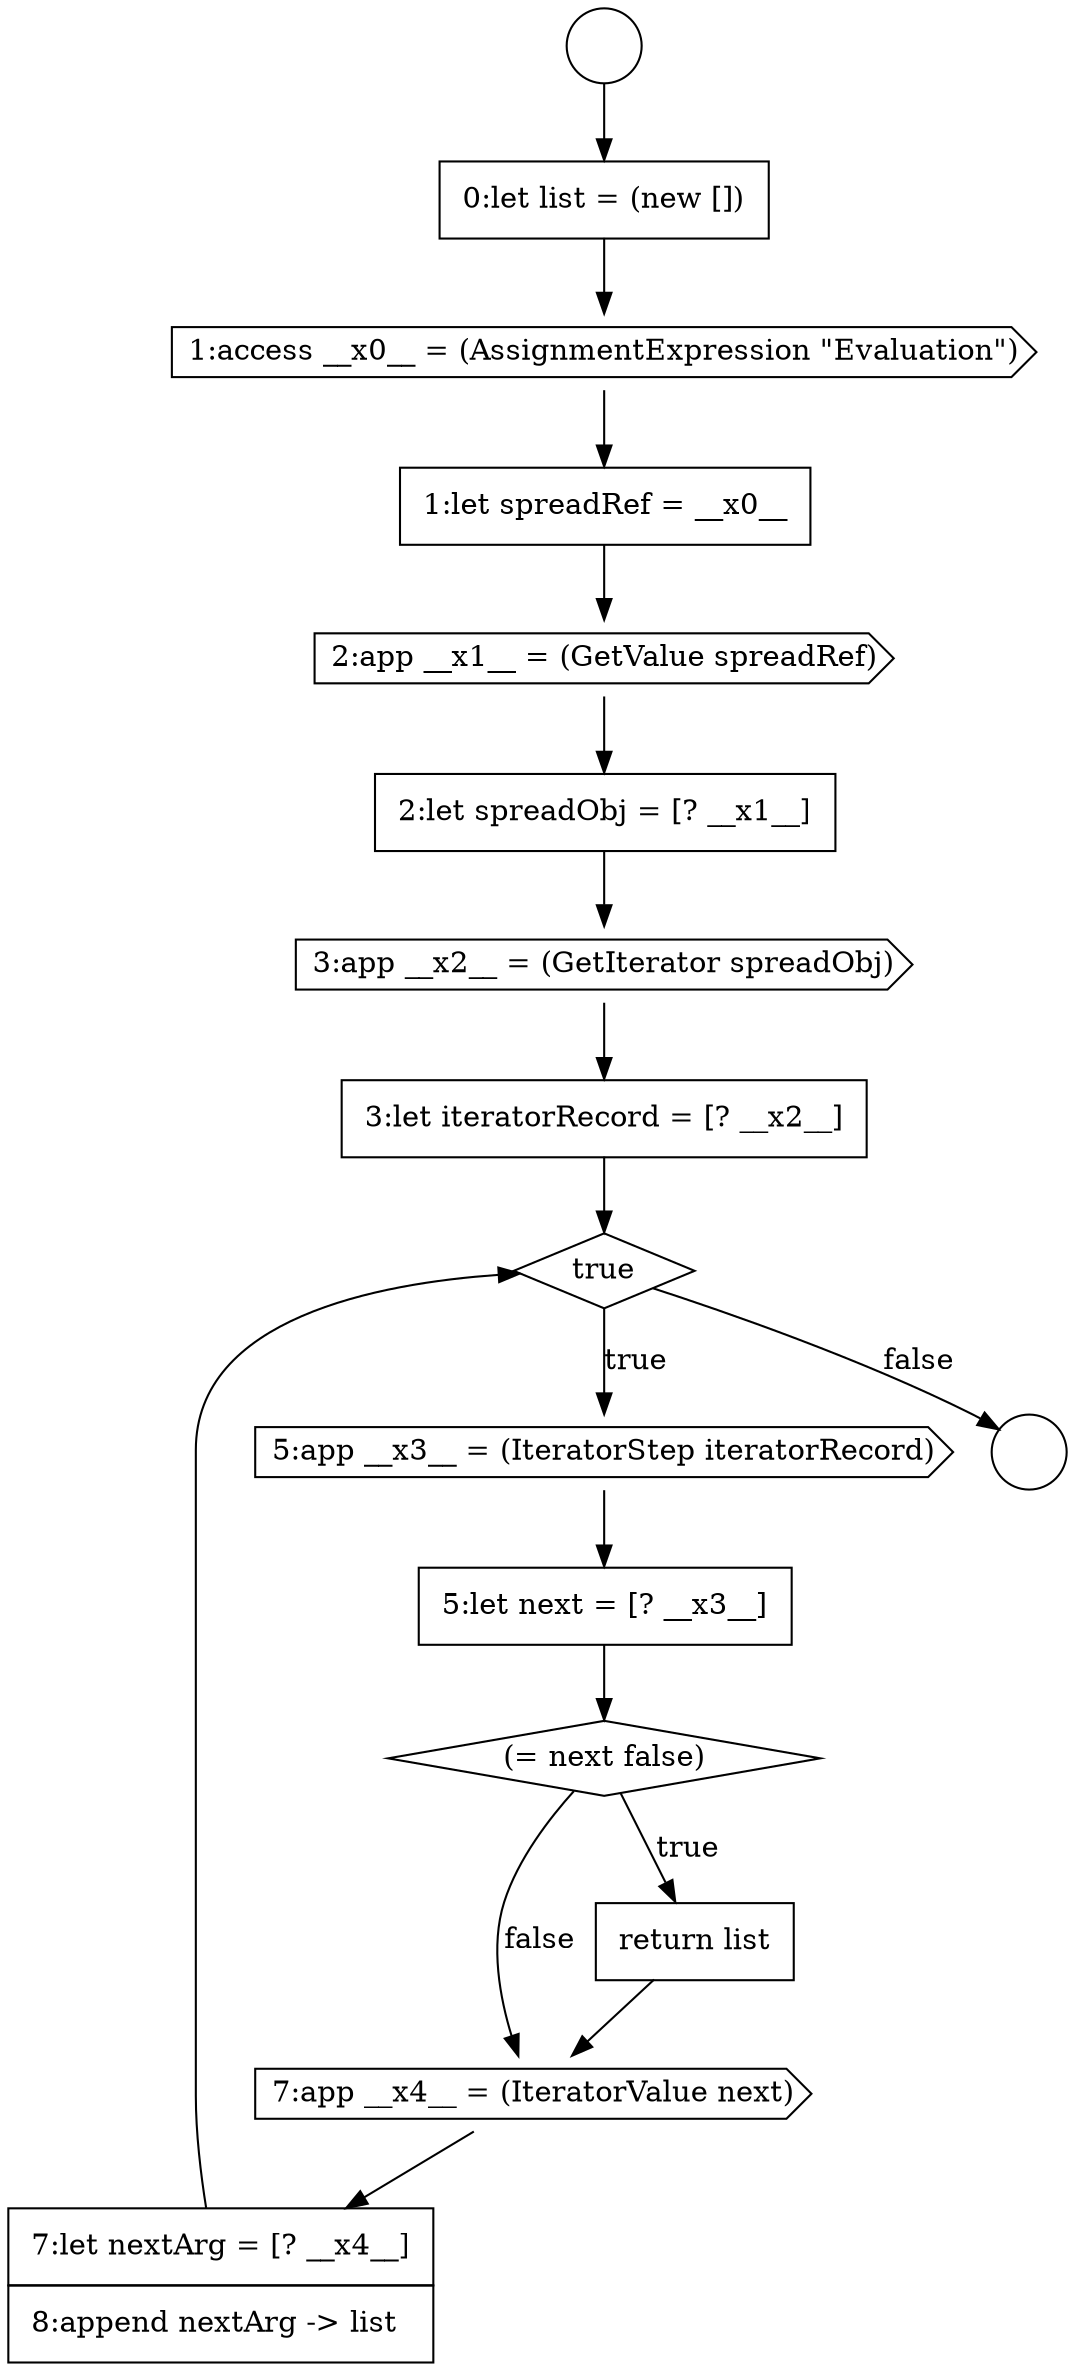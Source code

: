 digraph {
  node4311 [shape=none, margin=0, label=<<font color="black">
    <table border="0" cellborder="1" cellspacing="0" cellpadding="10">
      <tr><td align="left">1:let spreadRef = __x0__</td></tr>
    </table>
  </font>> color="black" fillcolor="white" style=filled]
  node4322 [shape=none, margin=0, label=<<font color="black">
    <table border="0" cellborder="1" cellspacing="0" cellpadding="10">
      <tr><td align="left">7:let nextArg = [? __x4__]</td></tr>
      <tr><td align="left">8:append nextArg -&gt; list</td></tr>
    </table>
  </font>> color="black" fillcolor="white" style=filled]
  node4317 [shape=cds, label=<<font color="black">5:app __x3__ = (IteratorStep iteratorRecord)</font>> color="black" fillcolor="white" style=filled]
  node4307 [shape=circle label=" " color="black" fillcolor="white" style=filled]
  node4312 [shape=cds, label=<<font color="black">2:app __x1__ = (GetValue spreadRef)</font>> color="black" fillcolor="white" style=filled]
  node4316 [shape=diamond, label=<<font color="black">true</font>> color="black" fillcolor="white" style=filled]
  node4308 [shape=circle label=" " color="black" fillcolor="white" style=filled]
  node4309 [shape=none, margin=0, label=<<font color="black">
    <table border="0" cellborder="1" cellspacing="0" cellpadding="10">
      <tr><td align="left">0:let list = (new [])</td></tr>
    </table>
  </font>> color="black" fillcolor="white" style=filled]
  node4319 [shape=diamond, label=<<font color="black">(= next false)</font>> color="black" fillcolor="white" style=filled]
  node4314 [shape=cds, label=<<font color="black">3:app __x2__ = (GetIterator spreadObj)</font>> color="black" fillcolor="white" style=filled]
  node4310 [shape=cds, label=<<font color="black">1:access __x0__ = (AssignmentExpression &quot;Evaluation&quot;)</font>> color="black" fillcolor="white" style=filled]
  node4321 [shape=cds, label=<<font color="black">7:app __x4__ = (IteratorValue next)</font>> color="black" fillcolor="white" style=filled]
  node4318 [shape=none, margin=0, label=<<font color="black">
    <table border="0" cellborder="1" cellspacing="0" cellpadding="10">
      <tr><td align="left">5:let next = [? __x3__]</td></tr>
    </table>
  </font>> color="black" fillcolor="white" style=filled]
  node4313 [shape=none, margin=0, label=<<font color="black">
    <table border="0" cellborder="1" cellspacing="0" cellpadding="10">
      <tr><td align="left">2:let spreadObj = [? __x1__]</td></tr>
    </table>
  </font>> color="black" fillcolor="white" style=filled]
  node4320 [shape=none, margin=0, label=<<font color="black">
    <table border="0" cellborder="1" cellspacing="0" cellpadding="10">
      <tr><td align="left">return list</td></tr>
    </table>
  </font>> color="black" fillcolor="white" style=filled]
  node4315 [shape=none, margin=0, label=<<font color="black">
    <table border="0" cellborder="1" cellspacing="0" cellpadding="10">
      <tr><td align="left">3:let iteratorRecord = [? __x2__]</td></tr>
    </table>
  </font>> color="black" fillcolor="white" style=filled]
  node4322 -> node4316 [ color="black"]
  node4307 -> node4309 [ color="black"]
  node4315 -> node4316 [ color="black"]
  node4316 -> node4317 [label=<<font color="black">true</font>> color="black"]
  node4316 -> node4308 [label=<<font color="black">false</font>> color="black"]
  node4318 -> node4319 [ color="black"]
  node4319 -> node4320 [label=<<font color="black">true</font>> color="black"]
  node4319 -> node4321 [label=<<font color="black">false</font>> color="black"]
  node4321 -> node4322 [ color="black"]
  node4311 -> node4312 [ color="black"]
  node4309 -> node4310 [ color="black"]
  node4314 -> node4315 [ color="black"]
  node4317 -> node4318 [ color="black"]
  node4320 -> node4321 [ color="black"]
  node4310 -> node4311 [ color="black"]
  node4312 -> node4313 [ color="black"]
  node4313 -> node4314 [ color="black"]
}
